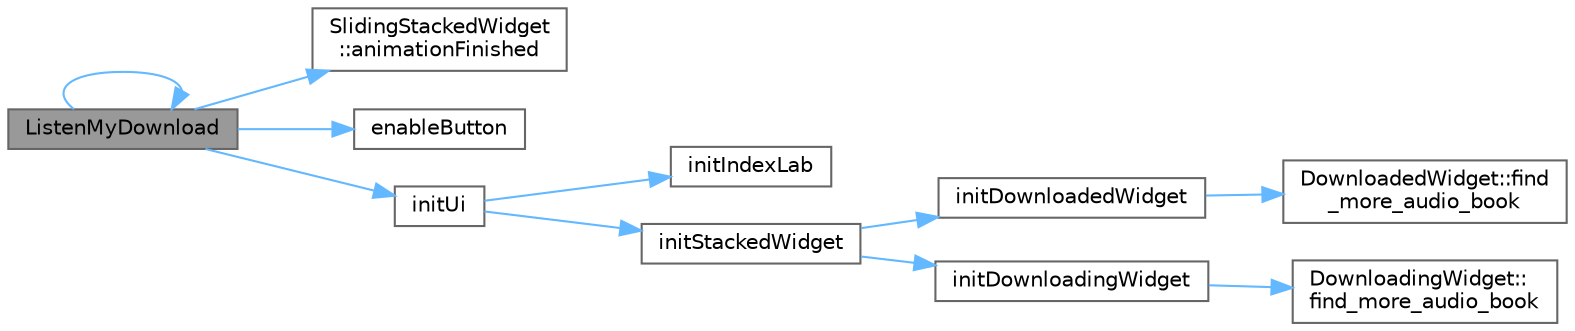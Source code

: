 digraph "ListenMyDownload"
{
 // LATEX_PDF_SIZE
  bgcolor="transparent";
  edge [fontname=Helvetica,fontsize=10,labelfontname=Helvetica,labelfontsize=10];
  node [fontname=Helvetica,fontsize=10,shape=box,height=0.2,width=0.4];
  rankdir="LR";
  Node1 [id="Node000001",label="ListenMyDownload",height=0.2,width=0.4,color="gray40", fillcolor="grey60", style="filled", fontcolor="black",tooltip="构造函数，初始化下载管理界面"];
  Node1 -> Node2 [id="edge1_Node000001_Node000002",color="steelblue1",style="solid",tooltip=" "];
  Node2 [id="Node000002",label="SlidingStackedWidget\l::animationFinished",height=0.2,width=0.4,color="grey40", fillcolor="white", style="filled",URL="$class_sliding_stacked_widget.html#a82607af1dd17a4c691295ae63aaf7a2d",tooltip="动画完成信号"];
  Node1 -> Node3 [id="edge2_Node000001_Node000003",color="steelblue1",style="solid",tooltip=" "];
  Node3 [id="Node000003",label="enableButton",height=0.2,width=0.4,color="grey40", fillcolor="white", style="filled",URL="$class_listen_my_download.html#ab868524a9562cda1f7b60b4220e2248e",tooltip="启用或禁用按钮"];
  Node1 -> Node4 [id="edge3_Node000001_Node000004",color="steelblue1",style="solid",tooltip=" "];
  Node4 [id="Node000004",label="initUi",height=0.2,width=0.4,color="grey40", fillcolor="white", style="filled",URL="$class_listen_my_download.html#afba6e95967cc3eb25fd518f7bde6ec04",tooltip="初始化界面"];
  Node4 -> Node5 [id="edge4_Node000004_Node000005",color="steelblue1",style="solid",tooltip=" "];
  Node5 [id="Node000005",label="initIndexLab",height=0.2,width=0.4,color="grey40", fillcolor="white", style="filled",URL="$class_listen_my_download.html#aebc31945fa34b123ada488d5710cce62",tooltip="初始化下标标签"];
  Node4 -> Node6 [id="edge5_Node000004_Node000006",color="steelblue1",style="solid",tooltip=" "];
  Node6 [id="Node000006",label="initStackedWidget",height=0.2,width=0.4,color="grey40", fillcolor="white", style="filled",URL="$class_listen_my_download.html#a0880fc715278119401b0b218adc8ade6",tooltip="初始化堆栈窗口"];
  Node6 -> Node7 [id="edge6_Node000006_Node000007",color="steelblue1",style="solid",tooltip=" "];
  Node7 [id="Node000007",label="initDownloadedWidget",height=0.2,width=0.4,color="grey40", fillcolor="white", style="filled",URL="$class_listen_my_download.html#a1d117a7ca241419ef321b9021b53aff1",tooltip="初始化已下载控件"];
  Node7 -> Node8 [id="edge7_Node000007_Node000008",color="steelblue1",style="solid",tooltip=" "];
  Node8 [id="Node000008",label="DownloadedWidget::find\l_more_audio_book",height=0.2,width=0.4,color="grey40", fillcolor="white", style="filled",URL="$class_downloaded_widget.html#a6727d395f86be2f115ee7aed03ff2e71",tooltip="查找更多有声书的信号"];
  Node6 -> Node9 [id="edge8_Node000006_Node000009",color="steelblue1",style="solid",tooltip=" "];
  Node9 [id="Node000009",label="initDownloadingWidget",height=0.2,width=0.4,color="grey40", fillcolor="white", style="filled",URL="$class_listen_my_download.html#a124fd08d4a7b990c1106e3d718281b5b",tooltip="初始化下载中控件"];
  Node9 -> Node10 [id="edge9_Node000009_Node000010",color="steelblue1",style="solid",tooltip=" "];
  Node10 [id="Node000010",label="DownloadingWidget::\lfind_more_audio_book",height=0.2,width=0.4,color="grey40", fillcolor="white", style="filled",URL="$class_downloading_widget.html#a6727d395f86be2f115ee7aed03ff2e71",tooltip="查找更多有声书的信号"];
  Node1 -> Node1 [id="edge10_Node000001_Node000001",color="steelblue1",style="solid",tooltip=" "];
}
